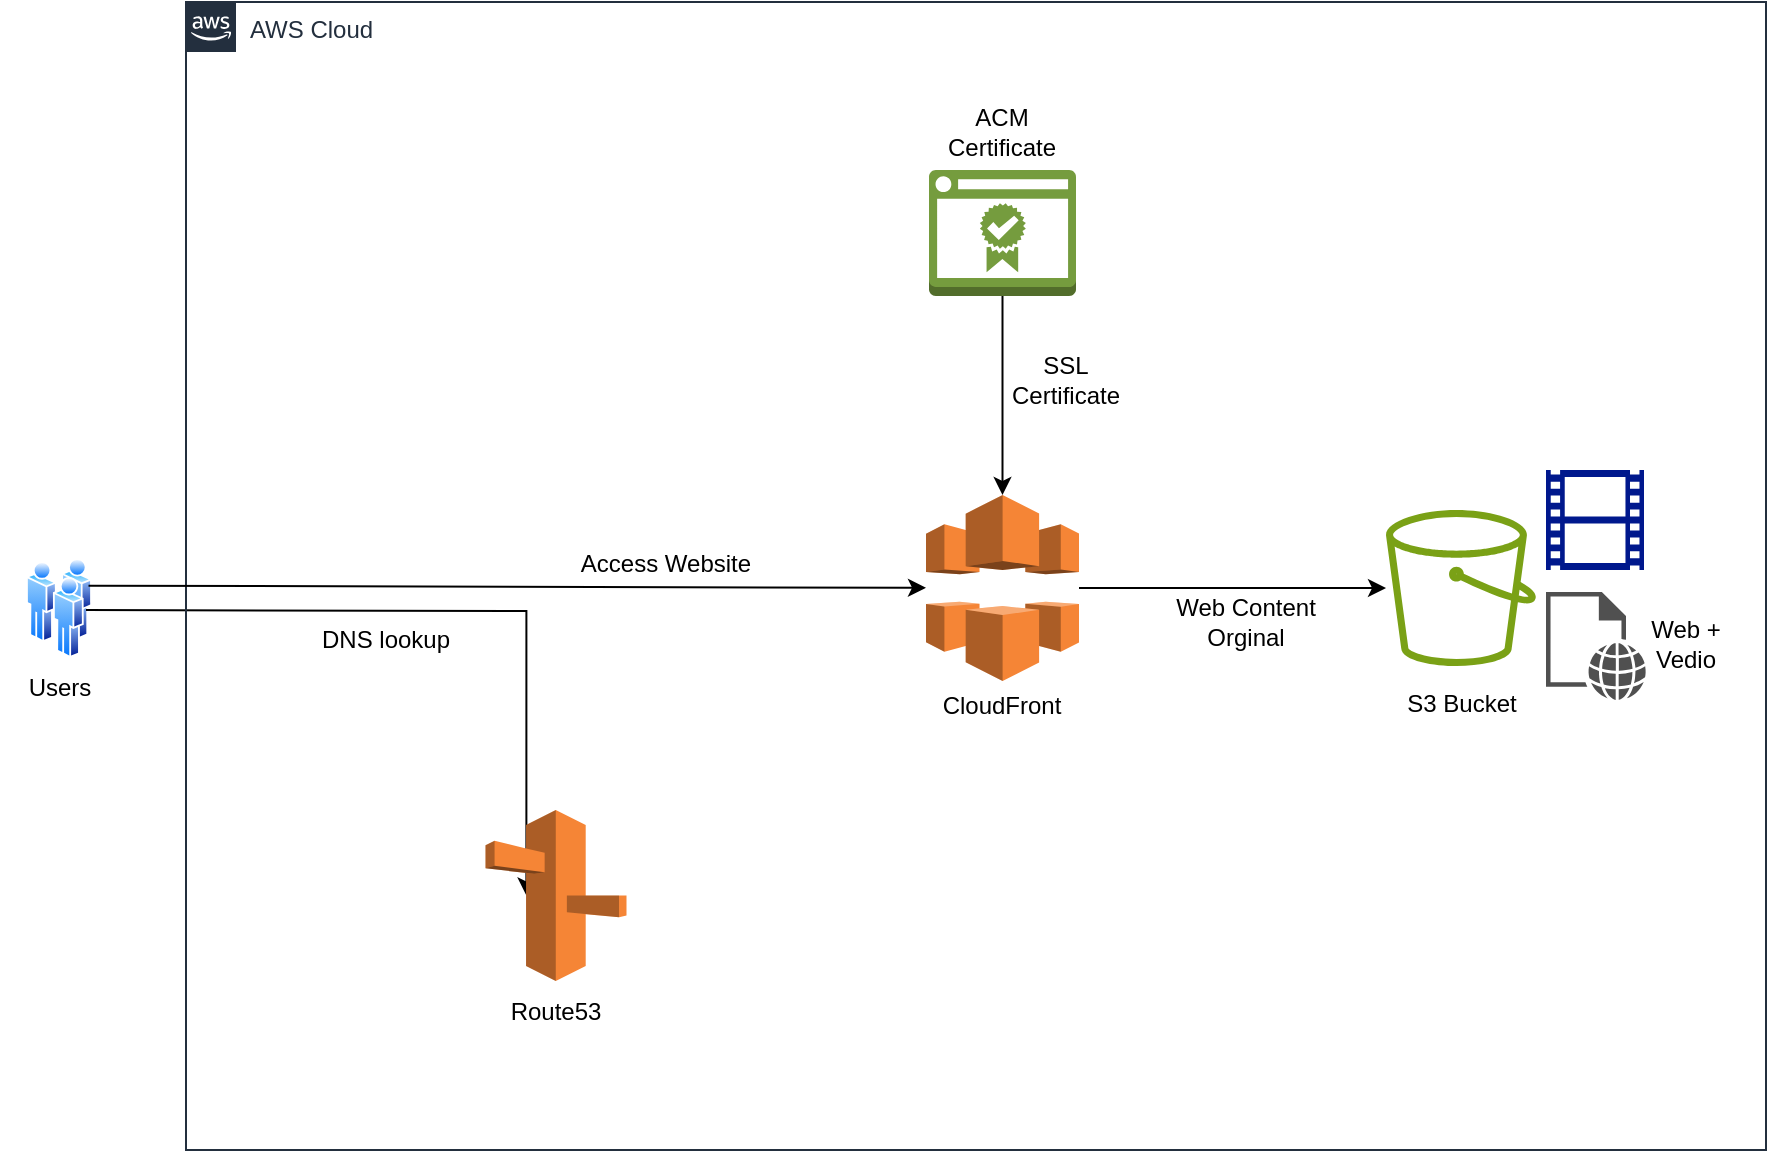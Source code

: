 <mxfile version="22.1.5" type="github">
  <diagram name="AWS CloudFront" id="GEE1oTz_SpNWNh2fKXdA">
    <mxGraphModel dx="1452" dy="841" grid="1" gridSize="10" guides="1" tooltips="1" connect="1" arrows="1" fold="1" page="1" pageScale="1" pageWidth="1169" pageHeight="827" math="0" shadow="0">
      <root>
        <mxCell id="0" />
        <mxCell id="1" parent="0" />
        <mxCell id="wLezTawi5mU9pfpXllyC-1" value="" style="sketch=0;outlineConnect=0;fontColor=#232F3E;gradientColor=none;fillColor=#7AA116;strokeColor=none;dashed=0;verticalLabelPosition=bottom;verticalAlign=top;align=center;html=1;fontSize=12;fontStyle=0;aspect=fixed;pointerEvents=1;shape=mxgraph.aws4.bucket;" vertex="1" parent="1">
          <mxGeometry x="880" y="310" width="75" height="78" as="geometry" />
        </mxCell>
        <mxCell id="wLezTawi5mU9pfpXllyC-2" value="" style="outlineConnect=0;dashed=0;verticalLabelPosition=bottom;verticalAlign=top;align=center;html=1;shape=mxgraph.aws3.cloudfront;fillColor=#F58536;gradientColor=none;" vertex="1" parent="1">
          <mxGeometry x="650" y="302.5" width="76.5" height="93" as="geometry" />
        </mxCell>
        <mxCell id="wLezTawi5mU9pfpXllyC-3" value="" style="outlineConnect=0;dashed=0;verticalLabelPosition=bottom;verticalAlign=top;align=center;html=1;shape=mxgraph.aws3.certificate_manager_2;fillColor=#759C3E;gradientColor=none;" vertex="1" parent="1">
          <mxGeometry x="651.5" y="140" width="73.5" height="63" as="geometry" />
        </mxCell>
        <mxCell id="wLezTawi5mU9pfpXllyC-5" value="" style="image;aspect=fixed;perimeter=ellipsePerimeter;html=1;align=center;shadow=0;dashed=0;spacingTop=3;image=img/lib/active_directory/users.svg;" vertex="1" parent="1">
          <mxGeometry x="200" y="334" width="33" height="50" as="geometry" />
        </mxCell>
        <mxCell id="wLezTawi5mU9pfpXllyC-6" value="S3 Bucket" style="text;html=1;strokeColor=none;fillColor=none;align=center;verticalAlign=middle;whiteSpace=wrap;rounded=0;" vertex="1" parent="1">
          <mxGeometry x="888" y="392" width="60" height="30" as="geometry" />
        </mxCell>
        <mxCell id="wLezTawi5mU9pfpXllyC-7" value="CloudFront" style="text;html=1;strokeColor=none;fillColor=none;align=center;verticalAlign=middle;whiteSpace=wrap;rounded=0;" vertex="1" parent="1">
          <mxGeometry x="658" y="393" width="60" height="30" as="geometry" />
        </mxCell>
        <mxCell id="wLezTawi5mU9pfpXllyC-8" value="ACM Certificate" style="text;html=1;strokeColor=none;fillColor=none;align=center;verticalAlign=middle;whiteSpace=wrap;rounded=0;" vertex="1" parent="1">
          <mxGeometry x="658" y="106" width="60" height="30" as="geometry" />
        </mxCell>
        <mxCell id="wLezTawi5mU9pfpXllyC-11" value="Users" style="text;html=1;strokeColor=none;fillColor=none;align=center;verticalAlign=middle;whiteSpace=wrap;rounded=0;" vertex="1" parent="1">
          <mxGeometry x="187" y="384" width="60" height="30" as="geometry" />
        </mxCell>
        <mxCell id="wLezTawi5mU9pfpXllyC-12" value="" style="sketch=0;pointerEvents=1;shadow=0;dashed=0;html=1;strokeColor=none;fillColor=#505050;labelPosition=center;verticalLabelPosition=bottom;verticalAlign=top;outlineConnect=0;align=center;shape=mxgraph.office.concepts.web_page;" vertex="1" parent="1">
          <mxGeometry x="960" y="351" width="50" height="54" as="geometry" />
        </mxCell>
        <mxCell id="wLezTawi5mU9pfpXllyC-13" value="Web + Vedio" style="text;html=1;strokeColor=none;fillColor=none;align=center;verticalAlign=middle;whiteSpace=wrap;rounded=0;" vertex="1" parent="1">
          <mxGeometry x="1000" y="362" width="60" height="30" as="geometry" />
        </mxCell>
        <mxCell id="wLezTawi5mU9pfpXllyC-14" value="" style="sketch=0;aspect=fixed;pointerEvents=1;shadow=0;dashed=0;html=1;strokeColor=none;labelPosition=center;verticalLabelPosition=bottom;verticalAlign=top;align=center;fillColor=#00188D;shape=mxgraph.mscae.general.video" vertex="1" parent="1">
          <mxGeometry x="960" y="290" width="49" height="50" as="geometry" />
        </mxCell>
        <mxCell id="wLezTawi5mU9pfpXllyC-15" value="" style="endArrow=classic;html=1;rounded=0;entryX=0.29;entryY=0.5;entryDx=0;entryDy=0;entryPerimeter=0;edgeStyle=orthogonalEdgeStyle;" edge="1" parent="1" target="wLezTawi5mU9pfpXllyC-4">
          <mxGeometry width="50" height="50" relative="1" as="geometry">
            <mxPoint x="230" y="360" as="sourcePoint" />
            <mxPoint x="610" y="410" as="targetPoint" />
          </mxGeometry>
        </mxCell>
        <mxCell id="wLezTawi5mU9pfpXllyC-17" value="" style="endArrow=classic;html=1;rounded=0;exitX=0.5;exitY=1;exitDx=0;exitDy=0;exitPerimeter=0;" edge="1" parent="1" source="wLezTawi5mU9pfpXllyC-3" target="wLezTawi5mU9pfpXllyC-2">
          <mxGeometry width="50" height="50" relative="1" as="geometry">
            <mxPoint x="750" y="280" as="sourcePoint" />
            <mxPoint x="800" y="230" as="targetPoint" />
          </mxGeometry>
        </mxCell>
        <mxCell id="wLezTawi5mU9pfpXllyC-18" value="" style="endArrow=classic;html=1;rounded=0;exitX=1;exitY=0.5;exitDx=0;exitDy=0;exitPerimeter=0;" edge="1" parent="1" source="wLezTawi5mU9pfpXllyC-2" target="wLezTawi5mU9pfpXllyC-1">
          <mxGeometry width="50" height="50" relative="1" as="geometry">
            <mxPoint x="780" y="350" as="sourcePoint" />
            <mxPoint x="830" y="300" as="targetPoint" />
          </mxGeometry>
        </mxCell>
        <mxCell id="wLezTawi5mU9pfpXllyC-19" value="AWS Cloud" style="points=[[0,0],[0.25,0],[0.5,0],[0.75,0],[1,0],[1,0.25],[1,0.5],[1,0.75],[1,1],[0.75,1],[0.5,1],[0.25,1],[0,1],[0,0.75],[0,0.5],[0,0.25]];outlineConnect=0;gradientColor=none;html=1;whiteSpace=wrap;fontSize=12;fontStyle=0;container=1;pointerEvents=0;collapsible=0;recursiveResize=0;shape=mxgraph.aws4.group;grIcon=mxgraph.aws4.group_aws_cloud_alt;strokeColor=#232F3E;fillColor=none;verticalAlign=top;align=left;spacingLeft=30;fontColor=#232F3E;dashed=0;" vertex="1" parent="1">
          <mxGeometry x="280" y="56" width="790" height="574" as="geometry" />
        </mxCell>
        <mxCell id="wLezTawi5mU9pfpXllyC-4" value="" style="outlineConnect=0;dashed=0;verticalLabelPosition=bottom;verticalAlign=top;align=center;html=1;shape=mxgraph.aws3.route_53;fillColor=#F58536;gradientColor=none;" vertex="1" parent="wLezTawi5mU9pfpXllyC-19">
          <mxGeometry x="149.75" y="404" width="70.5" height="85.5" as="geometry" />
        </mxCell>
        <mxCell id="wLezTawi5mU9pfpXllyC-21" value="Access Website" style="text;html=1;strokeColor=none;fillColor=none;align=center;verticalAlign=middle;whiteSpace=wrap;rounded=0;" vertex="1" parent="wLezTawi5mU9pfpXllyC-19">
          <mxGeometry x="190" y="266" width="100" height="30" as="geometry" />
        </mxCell>
        <mxCell id="wLezTawi5mU9pfpXllyC-10" value="Route53" style="text;html=1;strokeColor=none;fillColor=none;align=center;verticalAlign=middle;whiteSpace=wrap;rounded=0;" vertex="1" parent="wLezTawi5mU9pfpXllyC-19">
          <mxGeometry x="155" y="489.5" width="60" height="30" as="geometry" />
        </mxCell>
        <mxCell id="wLezTawi5mU9pfpXllyC-22" value="DNS lookup" style="text;html=1;strokeColor=none;fillColor=none;align=center;verticalAlign=middle;whiteSpace=wrap;rounded=0;" vertex="1" parent="wLezTawi5mU9pfpXllyC-19">
          <mxGeometry x="49.75" y="304" width="100" height="30" as="geometry" />
        </mxCell>
        <mxCell id="wLezTawi5mU9pfpXllyC-23" value="SSL Certificate" style="text;html=1;strokeColor=none;fillColor=none;align=center;verticalAlign=middle;whiteSpace=wrap;rounded=0;" vertex="1" parent="wLezTawi5mU9pfpXllyC-19">
          <mxGeometry x="410" y="174" width="60" height="30" as="geometry" />
        </mxCell>
        <mxCell id="wLezTawi5mU9pfpXllyC-24" value="Web Content Orginal" style="text;html=1;strokeColor=none;fillColor=none;align=center;verticalAlign=middle;whiteSpace=wrap;rounded=0;" vertex="1" parent="wLezTawi5mU9pfpXllyC-19">
          <mxGeometry x="480" y="295" width="100" height="30" as="geometry" />
        </mxCell>
        <mxCell id="wLezTawi5mU9pfpXllyC-20" value="" style="endArrow=classic;html=1;rounded=0;exitX=1;exitY=0.25;exitDx=0;exitDy=0;" edge="1" parent="1" source="wLezTawi5mU9pfpXllyC-5" target="wLezTawi5mU9pfpXllyC-2">
          <mxGeometry width="50" height="50" relative="1" as="geometry">
            <mxPoint x="340" y="320" as="sourcePoint" />
            <mxPoint x="390" y="270" as="targetPoint" />
          </mxGeometry>
        </mxCell>
      </root>
    </mxGraphModel>
  </diagram>
</mxfile>
